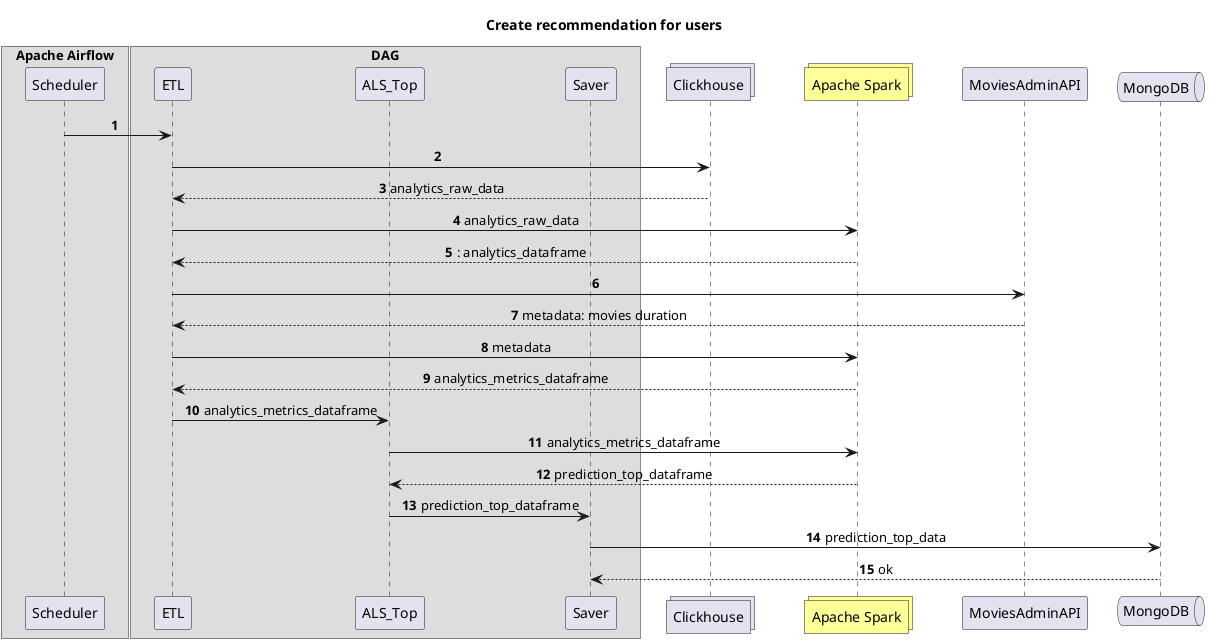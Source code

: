 @startuml
autonumber
skinparam sequence {
	ParticipantPadding 20
	MessageAlign center
	skinparam BoxPadding 20
}

title Create recommendation for users

box Apache Airflow
participant Scheduler as sch order 10
box DAG
participant ETL as etl order 20
participant ALS_Top as als order 30
participant Saver as sv order 35
end box
end box
collections Clickhouse as cl order 40
collections "Apache Spark" as spark order 41 #FFFF99
participant MoviesAdminAPI as a_api order 42
queue MongoDB as mng order 50

sch -> etl
etl -> cl
return analytics_raw_data

etl -> spark: analytics_raw_data
return: analytics_dataframe

etl -> a_api
return metadata: movies duration
etl -> spark: metadata
return analytics_metrics_dataframe

etl -> als: analytics_metrics_dataframe
als -> spark: analytics_metrics_dataframe
return prediction_top_dataframe

als -> sv: prediction_top_dataframe

sv -> mng: prediction_top_data
return ok

@enduml
